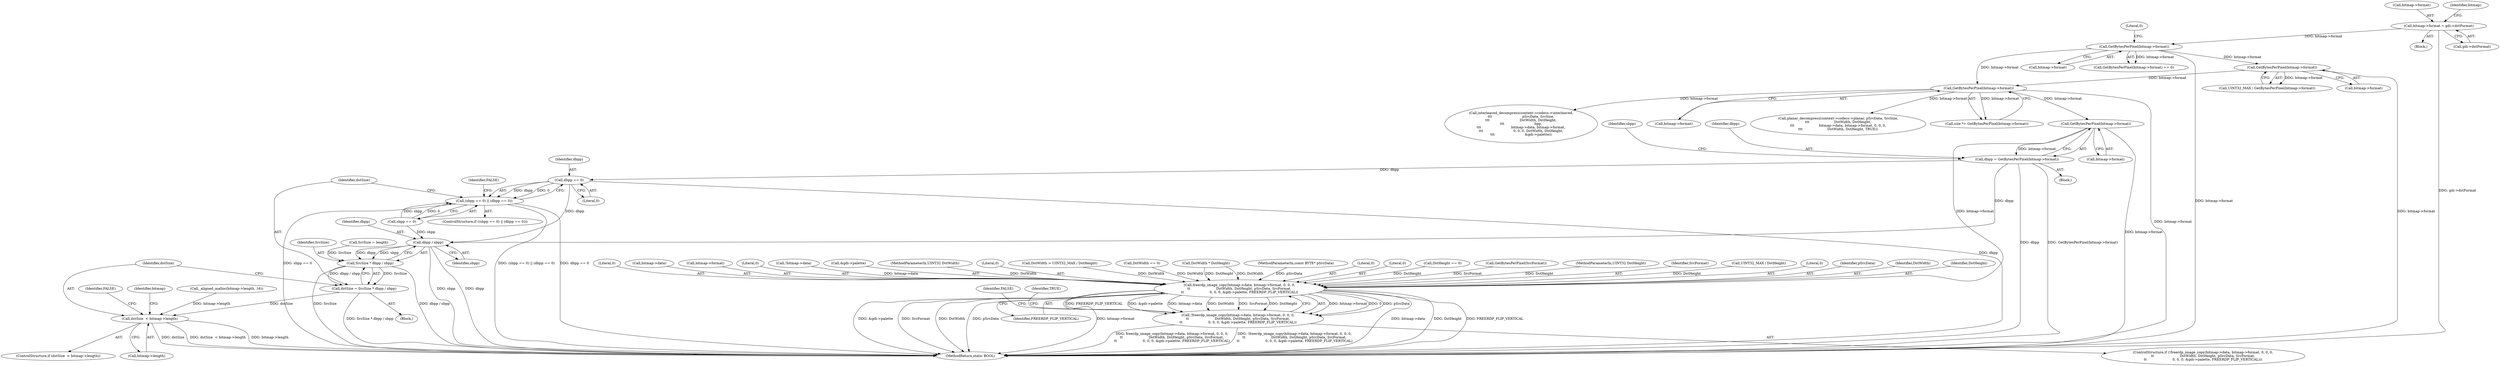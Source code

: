 digraph "0_FreeRDP_09b9d4f1994a674c4ec85b4947aa656eda1aed8a@pointer" {
"1000281" [label="(Call,GetBytesPerPixel(bitmap->format))"];
"1000173" [label="(Call,GetBytesPerPixel(bitmap->format))"];
"1000165" [label="(Call,GetBytesPerPixel(bitmap->format))"];
"1000142" [label="(Call,GetBytesPerPixel(bitmap->format))"];
"1000132" [label="(Call,bitmap->format = gdi->dstFormat)"];
"1000279" [label="(Call,dbpp = GetBytesPerPixel(bitmap->format))"];
"1000290" [label="(Call,dbpp == 0)"];
"1000286" [label="(Call,(sbpp == 0) || (dbpp == 0))"];
"1000302" [label="(Call,dbpp / sbpp)"];
"1000300" [label="(Call,SrcSize * dbpp / sbpp)"];
"1000298" [label="(Call,dstSize = SrcSize * dbpp / sbpp)"];
"1000306" [label="(Call,dstSize  < bitmap->length)"];
"1000315" [label="(Call,freerdp_image_copy(bitmap->data, bitmap->format, 0, 0, 0,\n\t\t                        DstWidth, DstHeight, pSrcData, SrcFormat,\n\t\t                        0, 0, 0, &gdi->palette, FREERDP_FLIP_VERTICAL))"];
"1000314" [label="(Call,!freerdp_image_copy(bitmap->data, bitmap->format, 0, 0, 0,\n\t\t                        DstWidth, DstHeight, pSrcData, SrcFormat,\n\t\t                        0, 0, 0, &gdi->palette, FREERDP_FLIP_VERTICAL))"];
"1000285" [label="(ControlStructure,if ((sbpp == 0) || (dbpp == 0)))"];
"1000327" [label="(Identifier,pSrcData)"];
"1000292" [label="(Literal,0)"];
"1000279" [label="(Call,dbpp = GetBytesPerPixel(bitmap->format))"];
"1000166" [label="(Call,bitmap->format)"];
"1000325" [label="(Identifier,DstWidth)"];
"1000242" [label="(Call,planar_decompress(context->codecs->planar, pSrcData, SrcSize,\n\t\t\t                       DstWidth, DstHeight,\n\t\t\t                       bitmap->data, bitmap->format, 0, 0, 0,\n\t\t\t                       DstWidth, DstHeight, TRUE))"];
"1000188" [label="(Call,_aligned_malloc(bitmap->length, 16))"];
"1000307" [label="(Identifier,dstSize)"];
"1000326" [label="(Identifier,DstHeight)"];
"1000287" [label="(Call,sbpp == 0)"];
"1000330" [label="(Literal,0)"];
"1000316" [label="(Call,bitmap->data)"];
"1000315" [label="(Call,freerdp_image_copy(bitmap->data, bitmap->format, 0, 0, 0,\n\t\t                        DstWidth, DstHeight, pSrcData, SrcFormat,\n\t\t                        0, 0, 0, &gdi->palette, FREERDP_FLIP_VERTICAL))"];
"1000319" [label="(Call,bitmap->format)"];
"1000267" [label="(Block,)"];
"1000281" [label="(Call,GetBytesPerPixel(bitmap->format))"];
"1000314" [label="(Call,!freerdp_image_copy(bitmap->data, bitmap->format, 0, 0, 0,\n\t\t                        DstWidth, DstHeight, pSrcData, SrcFormat,\n\t\t                        0, 0, 0, &gdi->palette, FREERDP_FLIP_VERTICAL))"];
"1000294" [label="(Identifier,FALSE)"];
"1000143" [label="(Call,bitmap->format)"];
"1000291" [label="(Identifier,dbpp)"];
"1000331" [label="(Literal,0)"];
"1000194" [label="(Call,!bitmap->data)"];
"1000332" [label="(Call,&gdi->palette)"];
"1000303" [label="(Identifier,dbpp)"];
"1000301" [label="(Identifier,SrcSize)"];
"1000104" [label="(MethodParameterIn,UINT32 DstWidth)"];
"1000141" [label="(Call,GetBytesPerPixel(bitmap->format) == 0)"];
"1000171" [label="(Call,size *= GetBytesPerPixel(bitmap->format))"];
"1000210" [label="(Call,interleaved_decompress(context->codecs->interleaved,\n\t\t\t                            pSrcData, SrcSize,\n\t\t\t                            DstWidth, DstHeight,\n\t\t\t                            bpp,\n\t\t\t                            bitmap->data, bitmap->format,\n\t\t\t                            0, 0, 0, DstWidth, DstHeight,\n\t\t\t                            &gdi->palette))"];
"1000165" [label="(Call,GetBytesPerPixel(bitmap->format))"];
"1000110" [label="(Block,)"];
"1000286" [label="(Call,(sbpp == 0) || (dbpp == 0))"];
"1000305" [label="(ControlStructure,if (dstSize  < bitmap->length))"];
"1000323" [label="(Literal,0)"];
"1000340" [label="(Identifier,TRUE)"];
"1000142" [label="(Call,GetBytesPerPixel(bitmap->format))"];
"1000156" [label="(Call,DstWidth > UINT32_MAX / DstHeight)"];
"1000290" [label="(Call,dbpp == 0)"];
"1000136" [label="(Call,gdi->dstFormat)"];
"1000148" [label="(Call,DstWidth == 0)"];
"1000308" [label="(Call,bitmap->length)"];
"1000298" [label="(Call,dstSize = SrcSize * dbpp / sbpp)"];
"1000296" [label="(Block,)"];
"1000312" [label="(Identifier,FALSE)"];
"1000299" [label="(Identifier,dstSize)"];
"1000146" [label="(Literal,0)"];
"1000124" [label="(Call,DstWidth * DstHeight)"];
"1000300" [label="(Call,SrcSize * dbpp / sbpp)"];
"1000341" [label="(MethodReturn,static BOOL)"];
"1000133" [label="(Call,bitmap->format)"];
"1000112" [label="(Call,SrcSize = length)"];
"1000304" [label="(Identifier,sbpp)"];
"1000103" [label="(MethodParameterIn,const BYTE* pSrcData)"];
"1000163" [label="(Call,UINT32_MAX / GetBytesPerPixel(bitmap->format))"];
"1000322" [label="(Literal,0)"];
"1000282" [label="(Call,bitmap->format)"];
"1000329" [label="(Literal,0)"];
"1000338" [label="(Identifier,FALSE)"];
"1000306" [label="(Call,dstSize  < bitmap->length)"];
"1000288" [label="(Identifier,sbpp)"];
"1000280" [label="(Identifier,dbpp)"];
"1000174" [label="(Call,bitmap->format)"];
"1000132" [label="(Call,bitmap->format = gdi->dstFormat)"];
"1000152" [label="(Call,DstHeight == 0)"];
"1000276" [label="(Call,GetBytesPerPixel(SrcFormat))"];
"1000173" [label="(Call,GetBytesPerPixel(bitmap->format))"];
"1000313" [label="(ControlStructure,if (!freerdp_image_copy(bitmap->data, bitmap->format, 0, 0, 0,\n\t\t                        DstWidth, DstHeight, pSrcData, SrcFormat,\n\t\t                        0, 0, 0, &gdi->palette, FREERDP_FLIP_VERTICAL)))"];
"1000317" [label="(Identifier,bitmap)"];
"1000105" [label="(MethodParameterIn,UINT32 DstHeight)"];
"1000336" [label="(Identifier,FREERDP_FLIP_VERTICAL)"];
"1000328" [label="(Identifier,SrcFormat)"];
"1000158" [label="(Call,UINT32_MAX / DstHeight)"];
"1000302" [label="(Call,dbpp / sbpp)"];
"1000324" [label="(Literal,0)"];
"1000144" [label="(Identifier,bitmap)"];
"1000281" -> "1000279"  [label="AST: "];
"1000281" -> "1000282"  [label="CFG: "];
"1000282" -> "1000281"  [label="AST: "];
"1000279" -> "1000281"  [label="CFG: "];
"1000281" -> "1000341"  [label="DDG: bitmap->format"];
"1000281" -> "1000279"  [label="DDG: bitmap->format"];
"1000173" -> "1000281"  [label="DDG: bitmap->format"];
"1000281" -> "1000315"  [label="DDG: bitmap->format"];
"1000173" -> "1000171"  [label="AST: "];
"1000173" -> "1000174"  [label="CFG: "];
"1000174" -> "1000173"  [label="AST: "];
"1000171" -> "1000173"  [label="CFG: "];
"1000173" -> "1000341"  [label="DDG: bitmap->format"];
"1000173" -> "1000171"  [label="DDG: bitmap->format"];
"1000165" -> "1000173"  [label="DDG: bitmap->format"];
"1000142" -> "1000173"  [label="DDG: bitmap->format"];
"1000173" -> "1000210"  [label="DDG: bitmap->format"];
"1000173" -> "1000242"  [label="DDG: bitmap->format"];
"1000165" -> "1000163"  [label="AST: "];
"1000165" -> "1000166"  [label="CFG: "];
"1000166" -> "1000165"  [label="AST: "];
"1000163" -> "1000165"  [label="CFG: "];
"1000165" -> "1000341"  [label="DDG: bitmap->format"];
"1000165" -> "1000163"  [label="DDG: bitmap->format"];
"1000142" -> "1000165"  [label="DDG: bitmap->format"];
"1000142" -> "1000141"  [label="AST: "];
"1000142" -> "1000143"  [label="CFG: "];
"1000143" -> "1000142"  [label="AST: "];
"1000146" -> "1000142"  [label="CFG: "];
"1000142" -> "1000341"  [label="DDG: bitmap->format"];
"1000142" -> "1000141"  [label="DDG: bitmap->format"];
"1000132" -> "1000142"  [label="DDG: bitmap->format"];
"1000132" -> "1000110"  [label="AST: "];
"1000132" -> "1000136"  [label="CFG: "];
"1000133" -> "1000132"  [label="AST: "];
"1000136" -> "1000132"  [label="AST: "];
"1000144" -> "1000132"  [label="CFG: "];
"1000132" -> "1000341"  [label="DDG: gdi->dstFormat"];
"1000279" -> "1000267"  [label="AST: "];
"1000280" -> "1000279"  [label="AST: "];
"1000288" -> "1000279"  [label="CFG: "];
"1000279" -> "1000341"  [label="DDG: dbpp"];
"1000279" -> "1000341"  [label="DDG: GetBytesPerPixel(bitmap->format)"];
"1000279" -> "1000290"  [label="DDG: dbpp"];
"1000279" -> "1000302"  [label="DDG: dbpp"];
"1000290" -> "1000286"  [label="AST: "];
"1000290" -> "1000292"  [label="CFG: "];
"1000291" -> "1000290"  [label="AST: "];
"1000292" -> "1000290"  [label="AST: "];
"1000286" -> "1000290"  [label="CFG: "];
"1000290" -> "1000341"  [label="DDG: dbpp"];
"1000290" -> "1000286"  [label="DDG: dbpp"];
"1000290" -> "1000286"  [label="DDG: 0"];
"1000290" -> "1000302"  [label="DDG: dbpp"];
"1000286" -> "1000285"  [label="AST: "];
"1000286" -> "1000287"  [label="CFG: "];
"1000287" -> "1000286"  [label="AST: "];
"1000294" -> "1000286"  [label="CFG: "];
"1000299" -> "1000286"  [label="CFG: "];
"1000286" -> "1000341"  [label="DDG: (sbpp == 0) || (dbpp == 0)"];
"1000286" -> "1000341"  [label="DDG: dbpp == 0"];
"1000286" -> "1000341"  [label="DDG: sbpp == 0"];
"1000287" -> "1000286"  [label="DDG: sbpp"];
"1000287" -> "1000286"  [label="DDG: 0"];
"1000302" -> "1000300"  [label="AST: "];
"1000302" -> "1000304"  [label="CFG: "];
"1000303" -> "1000302"  [label="AST: "];
"1000304" -> "1000302"  [label="AST: "];
"1000300" -> "1000302"  [label="CFG: "];
"1000302" -> "1000341"  [label="DDG: sbpp"];
"1000302" -> "1000341"  [label="DDG: dbpp"];
"1000302" -> "1000300"  [label="DDG: dbpp"];
"1000302" -> "1000300"  [label="DDG: sbpp"];
"1000287" -> "1000302"  [label="DDG: sbpp"];
"1000300" -> "1000298"  [label="AST: "];
"1000301" -> "1000300"  [label="AST: "];
"1000298" -> "1000300"  [label="CFG: "];
"1000300" -> "1000341"  [label="DDG: SrcSize"];
"1000300" -> "1000341"  [label="DDG: dbpp / sbpp"];
"1000300" -> "1000298"  [label="DDG: SrcSize"];
"1000300" -> "1000298"  [label="DDG: dbpp / sbpp"];
"1000112" -> "1000300"  [label="DDG: SrcSize"];
"1000298" -> "1000296"  [label="AST: "];
"1000299" -> "1000298"  [label="AST: "];
"1000307" -> "1000298"  [label="CFG: "];
"1000298" -> "1000341"  [label="DDG: SrcSize * dbpp / sbpp"];
"1000298" -> "1000306"  [label="DDG: dstSize"];
"1000306" -> "1000305"  [label="AST: "];
"1000306" -> "1000308"  [label="CFG: "];
"1000307" -> "1000306"  [label="AST: "];
"1000308" -> "1000306"  [label="AST: "];
"1000312" -> "1000306"  [label="CFG: "];
"1000317" -> "1000306"  [label="CFG: "];
"1000306" -> "1000341"  [label="DDG: dstSize"];
"1000306" -> "1000341"  [label="DDG: dstSize  < bitmap->length"];
"1000306" -> "1000341"  [label="DDG: bitmap->length"];
"1000188" -> "1000306"  [label="DDG: bitmap->length"];
"1000315" -> "1000314"  [label="AST: "];
"1000315" -> "1000336"  [label="CFG: "];
"1000316" -> "1000315"  [label="AST: "];
"1000319" -> "1000315"  [label="AST: "];
"1000322" -> "1000315"  [label="AST: "];
"1000323" -> "1000315"  [label="AST: "];
"1000324" -> "1000315"  [label="AST: "];
"1000325" -> "1000315"  [label="AST: "];
"1000326" -> "1000315"  [label="AST: "];
"1000327" -> "1000315"  [label="AST: "];
"1000328" -> "1000315"  [label="AST: "];
"1000329" -> "1000315"  [label="AST: "];
"1000330" -> "1000315"  [label="AST: "];
"1000331" -> "1000315"  [label="AST: "];
"1000332" -> "1000315"  [label="AST: "];
"1000336" -> "1000315"  [label="AST: "];
"1000314" -> "1000315"  [label="CFG: "];
"1000315" -> "1000341"  [label="DDG: DstHeight"];
"1000315" -> "1000341"  [label="DDG: FREERDP_FLIP_VERTICAL"];
"1000315" -> "1000341"  [label="DDG: bitmap->data"];
"1000315" -> "1000341"  [label="DDG: bitmap->format"];
"1000315" -> "1000341"  [label="DDG: &gdi->palette"];
"1000315" -> "1000341"  [label="DDG: SrcFormat"];
"1000315" -> "1000341"  [label="DDG: DstWidth"];
"1000315" -> "1000341"  [label="DDG: pSrcData"];
"1000315" -> "1000314"  [label="DDG: bitmap->format"];
"1000315" -> "1000314"  [label="DDG: 0"];
"1000315" -> "1000314"  [label="DDG: pSrcData"];
"1000315" -> "1000314"  [label="DDG: FREERDP_FLIP_VERTICAL"];
"1000315" -> "1000314"  [label="DDG: &gdi->palette"];
"1000315" -> "1000314"  [label="DDG: bitmap->data"];
"1000315" -> "1000314"  [label="DDG: DstWidth"];
"1000315" -> "1000314"  [label="DDG: SrcFormat"];
"1000315" -> "1000314"  [label="DDG: DstHeight"];
"1000194" -> "1000315"  [label="DDG: bitmap->data"];
"1000124" -> "1000315"  [label="DDG: DstWidth"];
"1000124" -> "1000315"  [label="DDG: DstHeight"];
"1000156" -> "1000315"  [label="DDG: DstWidth"];
"1000148" -> "1000315"  [label="DDG: DstWidth"];
"1000104" -> "1000315"  [label="DDG: DstWidth"];
"1000158" -> "1000315"  [label="DDG: DstHeight"];
"1000152" -> "1000315"  [label="DDG: DstHeight"];
"1000105" -> "1000315"  [label="DDG: DstHeight"];
"1000103" -> "1000315"  [label="DDG: pSrcData"];
"1000276" -> "1000315"  [label="DDG: SrcFormat"];
"1000314" -> "1000313"  [label="AST: "];
"1000338" -> "1000314"  [label="CFG: "];
"1000340" -> "1000314"  [label="CFG: "];
"1000314" -> "1000341"  [label="DDG: freerdp_image_copy(bitmap->data, bitmap->format, 0, 0, 0,\n\t\t                        DstWidth, DstHeight, pSrcData, SrcFormat,\n\t\t                        0, 0, 0, &gdi->palette, FREERDP_FLIP_VERTICAL)"];
"1000314" -> "1000341"  [label="DDG: !freerdp_image_copy(bitmap->data, bitmap->format, 0, 0, 0,\n\t\t                        DstWidth, DstHeight, pSrcData, SrcFormat,\n\t\t                        0, 0, 0, &gdi->palette, FREERDP_FLIP_VERTICAL)"];
}

